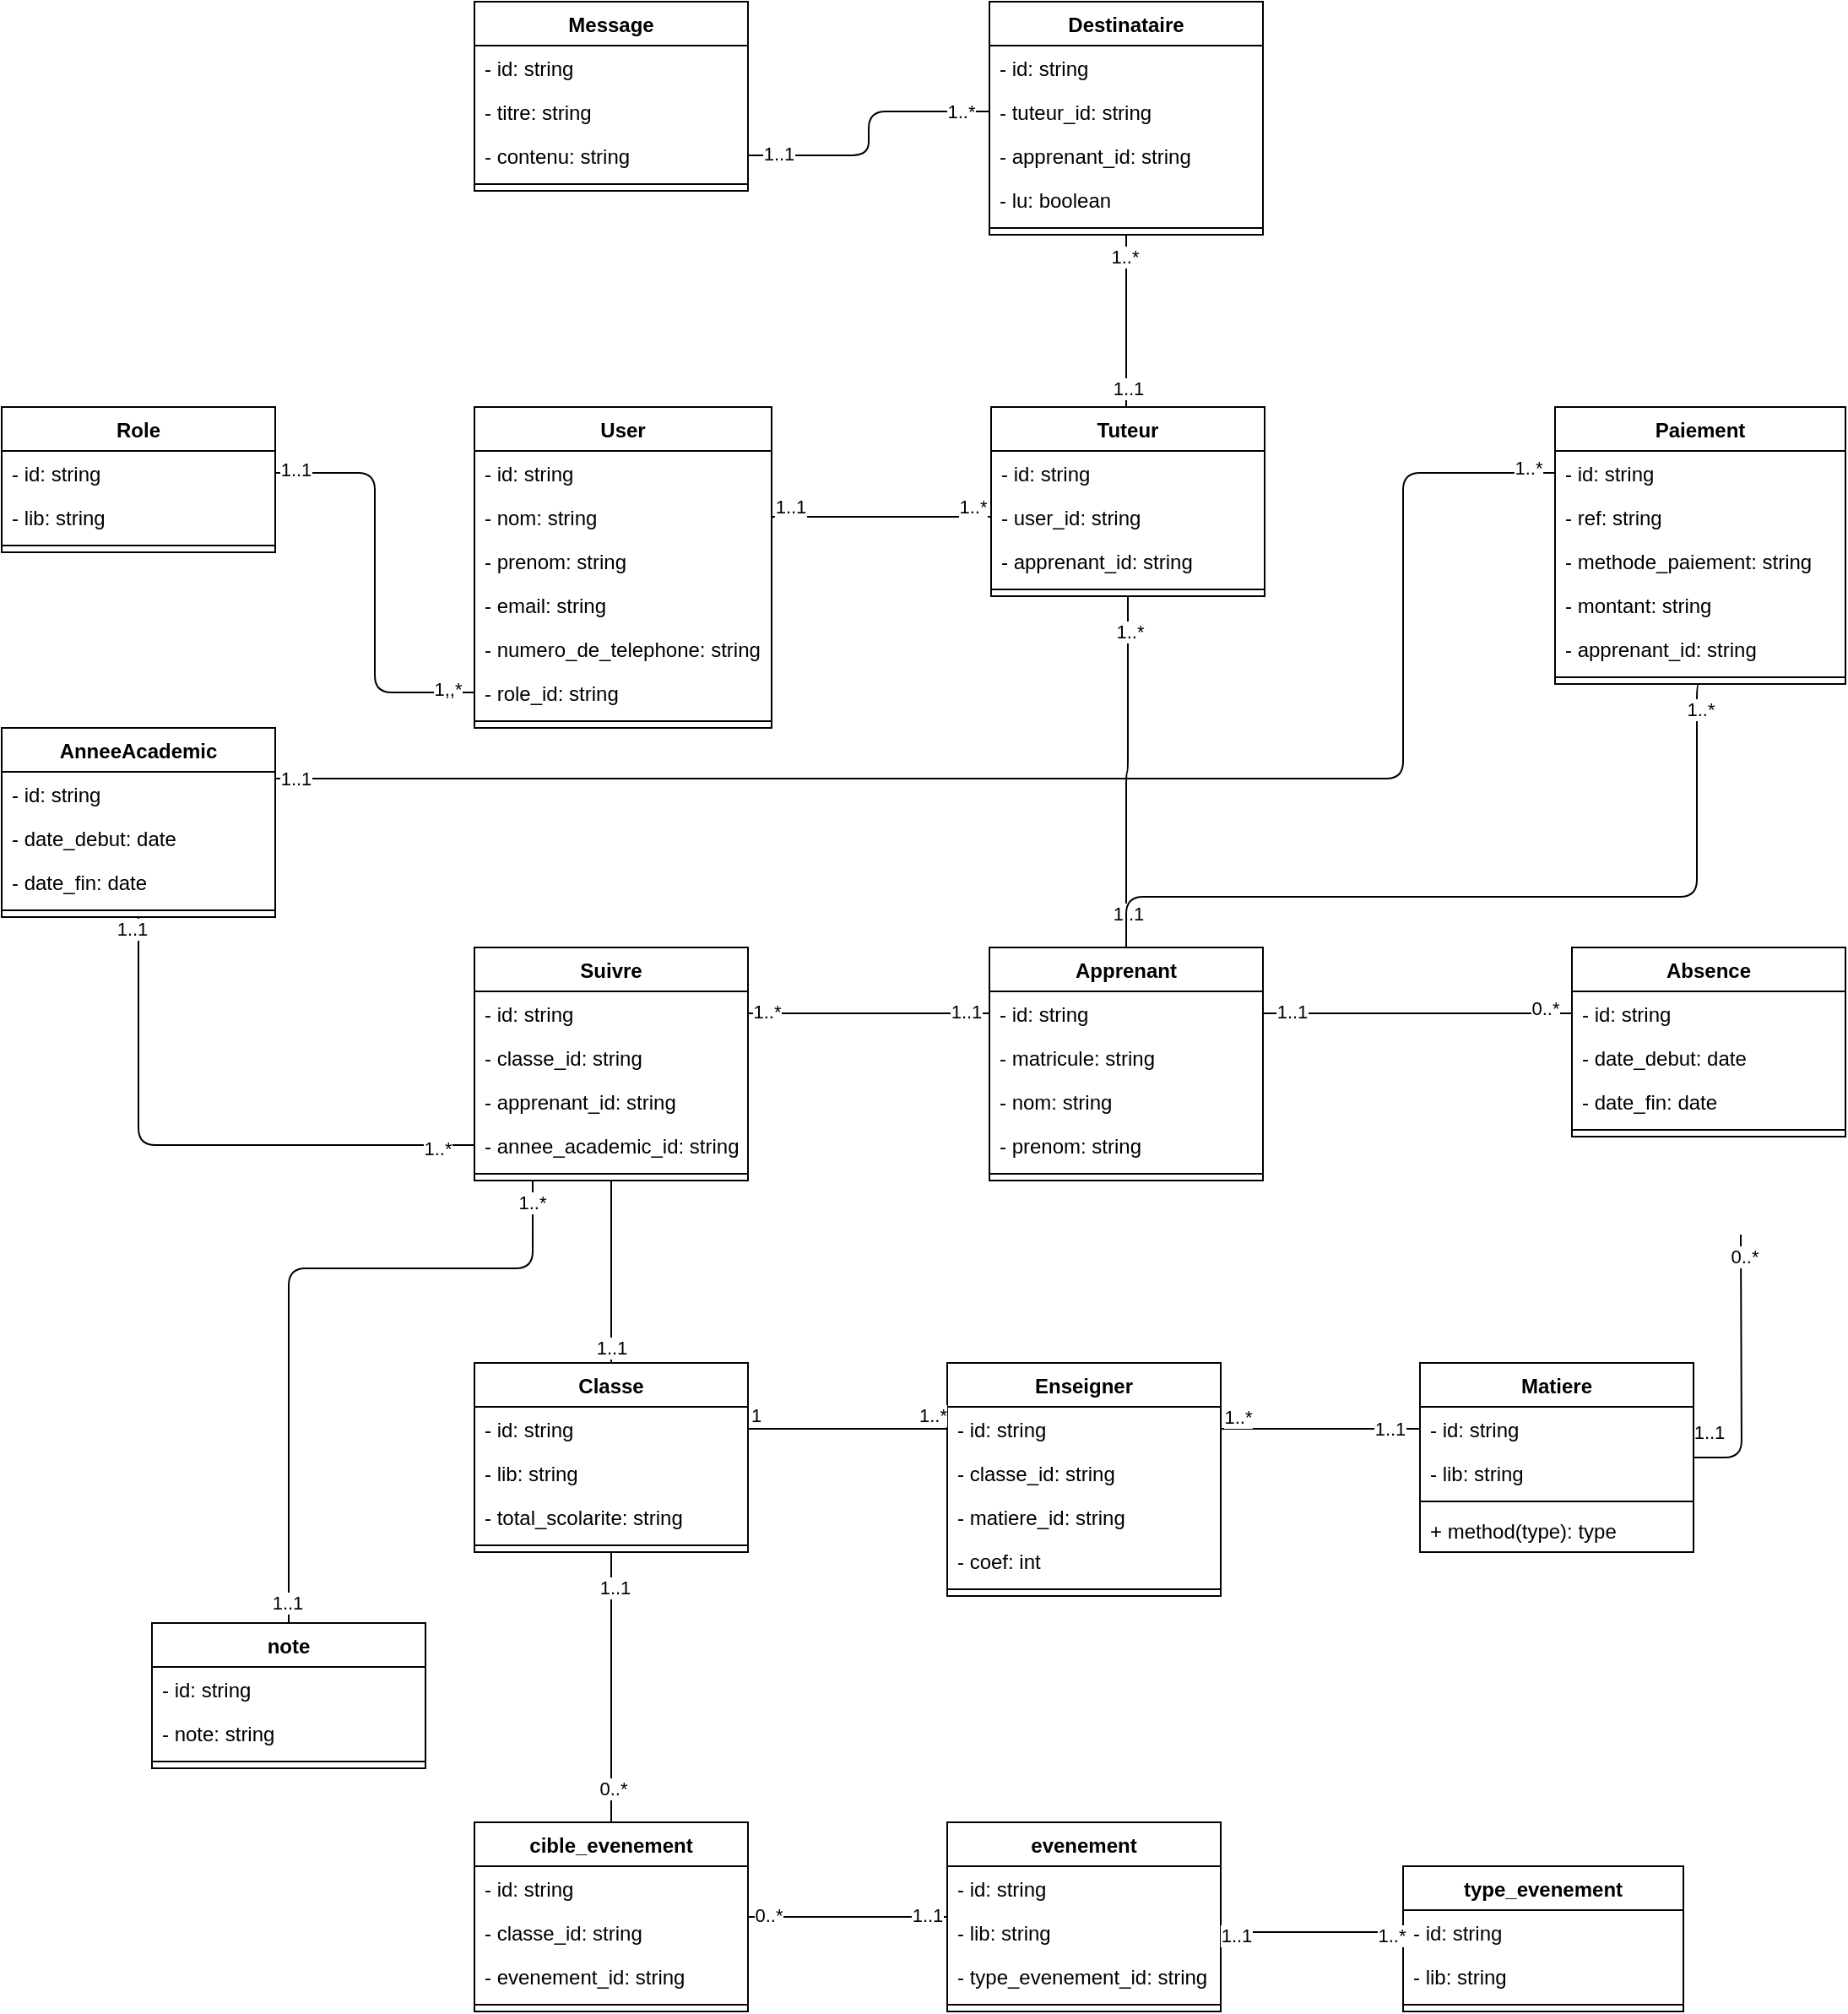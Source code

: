 <mxfile>
    <diagram id="tn3GHaTcJg56_rerdNPX" name="UML ">
        <mxGraphModel dx="1648" dy="1702" grid="1" gridSize="10" guides="1" tooltips="1" connect="1" arrows="1" fold="1" page="1" pageScale="1" pageWidth="850" pageHeight="1100" math="0" shadow="0">
            <root>
                <mxCell id="0"/>
                <mxCell id="1" parent="0"/>
                <mxCell id="82" value="" style="edgeStyle=orthogonalEdgeStyle;html=1;endArrow=none;endFill=0;entryX=0.5;entryY=0;entryDx=0;entryDy=0;" parent="1" source="39" target="43" edge="1">
                    <mxGeometry relative="1" as="geometry"/>
                </mxCell>
                <mxCell id="83" value="1..1" style="edgeLabel;html=1;align=center;verticalAlign=middle;resizable=0;points=[];" parent="82" vertex="1" connectable="0">
                    <mxGeometry x="0.831" relative="1" as="geometry">
                        <mxPoint as="offset"/>
                    </mxGeometry>
                </mxCell>
                <mxCell id="39" value="Suivre" style="swimlane;fontStyle=1;align=center;verticalAlign=top;childLayout=stackLayout;horizontal=1;startSize=26;horizontalStack=0;resizeParent=1;resizeParentMax=0;resizeLast=0;collapsible=1;marginBottom=0;" parent="1" vertex="1">
                    <mxGeometry x="-414" y="-420" width="162" height="138" as="geometry"/>
                </mxCell>
                <mxCell id="40" value="- id: string" style="text;strokeColor=none;fillColor=none;align=left;verticalAlign=top;spacingLeft=4;spacingRight=4;overflow=hidden;rotatable=0;points=[[0,0.5],[1,0.5]];portConstraint=eastwest;" parent="39" vertex="1">
                    <mxGeometry y="26" width="162" height="26" as="geometry"/>
                </mxCell>
                <mxCell id="96" value="- classe_id: string" style="text;strokeColor=none;fillColor=none;align=left;verticalAlign=top;spacingLeft=4;spacingRight=4;overflow=hidden;rotatable=0;points=[[0,0.5],[1,0.5]];portConstraint=eastwest;" parent="39" vertex="1">
                    <mxGeometry y="52" width="162" height="26" as="geometry"/>
                </mxCell>
                <mxCell id="97" value="- apprenant_id: string" style="text;strokeColor=none;fillColor=none;align=left;verticalAlign=top;spacingLeft=4;spacingRight=4;overflow=hidden;rotatable=0;points=[[0,0.5],[1,0.5]];portConstraint=eastwest;" parent="39" vertex="1">
                    <mxGeometry y="78" width="162" height="26" as="geometry"/>
                </mxCell>
                <mxCell id="91" value="- annee_academic_id: string" style="text;strokeColor=none;fillColor=none;align=left;verticalAlign=top;spacingLeft=4;spacingRight=4;overflow=hidden;rotatable=0;points=[[0,0.5],[1,0.5]];portConstraint=eastwest;" parent="39" vertex="1">
                    <mxGeometry y="104" width="162" height="26" as="geometry"/>
                </mxCell>
                <mxCell id="41" value="" style="line;strokeWidth=1;fillColor=none;align=left;verticalAlign=middle;spacingTop=-1;spacingLeft=3;spacingRight=3;rotatable=0;labelPosition=right;points=[];portConstraint=eastwest;" parent="39" vertex="1">
                    <mxGeometry y="130" width="162" height="8" as="geometry"/>
                </mxCell>
                <mxCell id="176" value="" style="edgeStyle=orthogonalEdgeStyle;html=1;endArrow=none;endFill=0;" parent="1" source="43" target="172" edge="1">
                    <mxGeometry relative="1" as="geometry"/>
                </mxCell>
                <mxCell id="191" value="1..1" style="edgeLabel;html=1;align=center;verticalAlign=middle;resizable=0;points=[];" parent="176" vertex="1" connectable="0">
                    <mxGeometry x="-0.742" y="2" relative="1" as="geometry">
                        <mxPoint as="offset"/>
                    </mxGeometry>
                </mxCell>
                <mxCell id="192" value="0..*" style="edgeLabel;html=1;align=center;verticalAlign=middle;resizable=0;points=[];" parent="176" vertex="1" connectable="0">
                    <mxGeometry x="0.742" y="1" relative="1" as="geometry">
                        <mxPoint as="offset"/>
                    </mxGeometry>
                </mxCell>
                <mxCell id="43" value="Classe" style="swimlane;fontStyle=1;align=center;verticalAlign=top;childLayout=stackLayout;horizontal=1;startSize=26;horizontalStack=0;resizeParent=1;resizeParentMax=0;resizeLast=0;collapsible=1;marginBottom=0;" parent="1" vertex="1">
                    <mxGeometry x="-414" y="-174" width="162" height="112" as="geometry"/>
                </mxCell>
                <mxCell id="44" value="- id: string" style="text;strokeColor=none;fillColor=none;align=left;verticalAlign=top;spacingLeft=4;spacingRight=4;overflow=hidden;rotatable=0;points=[[0,0.5],[1,0.5]];portConstraint=eastwest;" parent="43" vertex="1">
                    <mxGeometry y="26" width="162" height="26" as="geometry"/>
                </mxCell>
                <mxCell id="tAuu7OVrkAULxf5DLWnb-226" value="- lib: string" style="text;strokeColor=none;fillColor=none;align=left;verticalAlign=top;spacingLeft=4;spacingRight=4;overflow=hidden;rotatable=0;points=[[0,0.5],[1,0.5]];portConstraint=eastwest;" parent="43" vertex="1">
                    <mxGeometry y="52" width="162" height="26" as="geometry"/>
                </mxCell>
                <mxCell id="208" value="- total_scolarite: string" style="text;strokeColor=none;fillColor=none;align=left;verticalAlign=top;spacingLeft=4;spacingRight=4;overflow=hidden;rotatable=0;points=[[0,0.5],[1,0.5]];portConstraint=eastwest;" parent="43" vertex="1">
                    <mxGeometry y="78" width="162" height="26" as="geometry"/>
                </mxCell>
                <mxCell id="45" value="" style="line;strokeWidth=1;fillColor=none;align=left;verticalAlign=middle;spacingTop=-1;spacingLeft=3;spacingRight=3;rotatable=0;labelPosition=right;points=[];portConstraint=eastwest;" parent="43" vertex="1">
                    <mxGeometry y="104" width="162" height="8" as="geometry"/>
                </mxCell>
                <mxCell id="111" style="edgeStyle=orthogonalEdgeStyle;html=1;endArrow=none;endFill=0;" parent="1" source="47" edge="1">
                    <mxGeometry relative="1" as="geometry">
                        <mxPoint x="336" y="-250" as="targetPoint"/>
                    </mxGeometry>
                </mxCell>
                <mxCell id="112" value="0..*" style="edgeLabel;html=1;align=center;verticalAlign=middle;resizable=0;points=[];" parent="111" vertex="1" connectable="0">
                    <mxGeometry x="0.836" y="-2" relative="1" as="geometry">
                        <mxPoint as="offset"/>
                    </mxGeometry>
                </mxCell>
                <mxCell id="113" value="1..1" style="edgeLabel;html=1;align=center;verticalAlign=middle;resizable=0;points=[];" parent="111" vertex="1" connectable="0">
                    <mxGeometry x="-0.444" y="1" relative="1" as="geometry">
                        <mxPoint x="-19" y="1" as="offset"/>
                    </mxGeometry>
                </mxCell>
                <mxCell id="47" value="Matiere" style="swimlane;fontStyle=1;align=center;verticalAlign=top;childLayout=stackLayout;horizontal=1;startSize=26;horizontalStack=0;resizeParent=1;resizeParentMax=0;resizeLast=0;collapsible=1;marginBottom=0;" parent="1" vertex="1">
                    <mxGeometry x="146" y="-174" width="162" height="112" as="geometry"/>
                </mxCell>
                <mxCell id="48" value="- id: string" style="text;strokeColor=none;fillColor=none;align=left;verticalAlign=top;spacingLeft=4;spacingRight=4;overflow=hidden;rotatable=0;points=[[0,0.5],[1,0.5]];portConstraint=eastwest;" parent="47" vertex="1">
                    <mxGeometry y="26" width="162" height="26" as="geometry"/>
                </mxCell>
                <mxCell id="95" value="- lib: string" style="text;strokeColor=none;fillColor=none;align=left;verticalAlign=top;spacingLeft=4;spacingRight=4;overflow=hidden;rotatable=0;points=[[0,0.5],[1,0.5]];portConstraint=eastwest;" parent="47" vertex="1">
                    <mxGeometry y="52" width="162" height="26" as="geometry"/>
                </mxCell>
                <mxCell id="49" value="" style="line;strokeWidth=1;fillColor=none;align=left;verticalAlign=middle;spacingTop=-1;spacingLeft=3;spacingRight=3;rotatable=0;labelPosition=right;points=[];portConstraint=eastwest;" parent="47" vertex="1">
                    <mxGeometry y="78" width="162" height="8" as="geometry"/>
                </mxCell>
                <mxCell id="50" value="+ method(type): type" style="text;strokeColor=none;fillColor=none;align=left;verticalAlign=top;spacingLeft=4;spacingRight=4;overflow=hidden;rotatable=0;points=[[0,0.5],[1,0.5]];portConstraint=eastwest;" parent="47" vertex="1">
                    <mxGeometry y="86" width="162" height="26" as="geometry"/>
                </mxCell>
                <mxCell id="51" value="Enseigner" style="swimlane;fontStyle=1;align=center;verticalAlign=top;childLayout=stackLayout;horizontal=1;startSize=26;horizontalStack=0;resizeParent=1;resizeParentMax=0;resizeLast=0;collapsible=1;marginBottom=0;" parent="1" vertex="1">
                    <mxGeometry x="-134" y="-174" width="162" height="138" as="geometry"/>
                </mxCell>
                <mxCell id="52" value="- id: string" style="text;strokeColor=none;fillColor=none;align=left;verticalAlign=top;spacingLeft=4;spacingRight=4;overflow=hidden;rotatable=0;points=[[0,0.5],[1,0.5]];portConstraint=eastwest;" parent="51" vertex="1">
                    <mxGeometry y="26" width="162" height="26" as="geometry"/>
                </mxCell>
                <mxCell id="93" value="- classe_id: string" style="text;strokeColor=none;fillColor=none;align=left;verticalAlign=top;spacingLeft=4;spacingRight=4;overflow=hidden;rotatable=0;points=[[0,0.5],[1,0.5]];portConstraint=eastwest;" parent="51" vertex="1">
                    <mxGeometry y="52" width="162" height="26" as="geometry"/>
                </mxCell>
                <mxCell id="94" value="- matiere_id: string" style="text;strokeColor=none;fillColor=none;align=left;verticalAlign=top;spacingLeft=4;spacingRight=4;overflow=hidden;rotatable=0;points=[[0,0.5],[1,0.5]];portConstraint=eastwest;" parent="51" vertex="1">
                    <mxGeometry y="78" width="162" height="26" as="geometry"/>
                </mxCell>
                <mxCell id="81" value="- coef: int" style="text;strokeColor=none;fillColor=none;align=left;verticalAlign=top;spacingLeft=4;spacingRight=4;overflow=hidden;rotatable=0;points=[[0,0.5],[1,0.5]];portConstraint=eastwest;" parent="51" vertex="1">
                    <mxGeometry y="104" width="162" height="26" as="geometry"/>
                </mxCell>
                <mxCell id="53" value="" style="line;strokeWidth=1;fillColor=none;align=left;verticalAlign=middle;spacingTop=-1;spacingLeft=3;spacingRight=3;rotatable=0;labelPosition=right;points=[];portConstraint=eastwest;" parent="51" vertex="1">
                    <mxGeometry y="130" width="162" height="8" as="geometry"/>
                </mxCell>
                <mxCell id="64" value="" style="endArrow=none;html=1;edgeStyle=orthogonalEdgeStyle;exitX=1;exitY=0.5;exitDx=0;exitDy=0;entryX=0;entryY=0.5;entryDx=0;entryDy=0;" parent="1" source="44" target="52" edge="1">
                    <mxGeometry relative="1" as="geometry">
                        <mxPoint x="-254" y="-150" as="sourcePoint"/>
                        <mxPoint x="-94" y="-150" as="targetPoint"/>
                    </mxGeometry>
                </mxCell>
                <mxCell id="65" value="1" style="edgeLabel;resizable=0;html=1;align=left;verticalAlign=bottom;" parent="64" connectable="0" vertex="1">
                    <mxGeometry x="-1" relative="1" as="geometry"/>
                </mxCell>
                <mxCell id="66" value="1..*" style="edgeLabel;resizable=0;html=1;align=right;verticalAlign=bottom;rotation=0;" parent="64" connectable="0" vertex="1">
                    <mxGeometry x="1" relative="1" as="geometry"/>
                </mxCell>
                <mxCell id="71" style="edgeStyle=orthogonalEdgeStyle;html=1;endArrow=none;endFill=0;arcSize=20;" parent="1" source="52" target="48" edge="1">
                    <mxGeometry relative="1" as="geometry"/>
                </mxCell>
                <mxCell id="78" value="1..1" style="edgeLabel;html=1;align=center;verticalAlign=middle;resizable=0;points=[];" parent="71" vertex="1" connectable="0">
                    <mxGeometry x="0.697" relative="1" as="geometry">
                        <mxPoint as="offset"/>
                    </mxGeometry>
                </mxCell>
                <mxCell id="79" value="1..*" style="edgeLabel;html=1;align=center;verticalAlign=middle;resizable=0;points=[];" parent="71" vertex="1" connectable="0">
                    <mxGeometry x="-0.786" y="-3" relative="1" as="geometry">
                        <mxPoint x="-3" y="-10" as="offset"/>
                    </mxGeometry>
                </mxCell>
                <mxCell id="107" value="" style="edgeStyle=orthogonalEdgeStyle;html=1;endArrow=none;endFill=0;exitX=1;exitY=0.5;exitDx=0;exitDy=0;entryX=0;entryY=0.5;entryDx=0;entryDy=0;" parent="1" source="85" target="102" edge="1">
                    <mxGeometry relative="1" as="geometry"/>
                </mxCell>
                <mxCell id="109" value="1..1" style="edgeLabel;html=1;align=center;verticalAlign=middle;resizable=0;points=[];" parent="107" vertex="1" connectable="0">
                    <mxGeometry x="-0.818" y="1" relative="1" as="geometry">
                        <mxPoint as="offset"/>
                    </mxGeometry>
                </mxCell>
                <mxCell id="110" value="0..*" style="edgeLabel;html=1;align=center;verticalAlign=middle;resizable=0;points=[];" parent="107" vertex="1" connectable="0">
                    <mxGeometry x="0.825" y="3" relative="1" as="geometry">
                        <mxPoint as="offset"/>
                    </mxGeometry>
                </mxCell>
                <mxCell id="146" style="edgeStyle=orthogonalEdgeStyle;html=1;entryX=0.5;entryY=1;entryDx=0;entryDy=0;endArrow=none;endFill=0;" parent="1" source="84" target="120" edge="1">
                    <mxGeometry relative="1" as="geometry">
                        <mxPoint x="-28.134" y="-601.324" as="targetPoint"/>
                    </mxGeometry>
                </mxCell>
                <mxCell id="149" value="1..*" style="edgeLabel;html=1;align=center;verticalAlign=middle;resizable=0;points=[];" parent="146" vertex="1" connectable="0">
                    <mxGeometry x="0.8" y="-1" relative="1" as="geometry">
                        <mxPoint as="offset"/>
                    </mxGeometry>
                </mxCell>
                <mxCell id="151" value="1..1" style="edgeLabel;html=1;align=center;verticalAlign=middle;resizable=0;points=[];" parent="146" vertex="1" connectable="0">
                    <mxGeometry x="-0.805" y="-1" relative="1" as="geometry">
                        <mxPoint as="offset"/>
                    </mxGeometry>
                </mxCell>
                <mxCell id="203" style="edgeStyle=orthogonalEdgeStyle;html=1;endArrow=none;endFill=0;entryX=0.5;entryY=1;entryDx=0;entryDy=0;" parent="1" source="84" target="197" edge="1">
                    <mxGeometry relative="1" as="geometry">
                        <mxPoint x="294" y="-570" as="targetPoint"/>
                        <Array as="points">
                            <mxPoint x="-28" y="-450"/>
                            <mxPoint x="310" y="-450"/>
                            <mxPoint x="310" y="-576"/>
                        </Array>
                    </mxGeometry>
                </mxCell>
                <mxCell id="206" value="1..*" style="edgeLabel;html=1;align=center;verticalAlign=middle;resizable=0;points=[];" parent="203" vertex="1" connectable="0">
                    <mxGeometry x="0.931" y="-2" relative="1" as="geometry">
                        <mxPoint as="offset"/>
                    </mxGeometry>
                </mxCell>
                <mxCell id="84" value="Apprenant" style="swimlane;fontStyle=1;align=center;verticalAlign=top;childLayout=stackLayout;horizontal=1;startSize=26;horizontalStack=0;resizeParent=1;resizeParentMax=0;resizeLast=0;collapsible=1;marginBottom=0;" parent="1" vertex="1">
                    <mxGeometry x="-109" y="-420" width="162" height="138" as="geometry"/>
                </mxCell>
                <mxCell id="85" value="- id: string" style="text;strokeColor=none;fillColor=none;align=left;verticalAlign=top;spacingLeft=4;spacingRight=4;overflow=hidden;rotatable=0;points=[[0,0.5],[1,0.5]];portConstraint=eastwest;" parent="84" vertex="1">
                    <mxGeometry y="26" width="162" height="26" as="geometry"/>
                </mxCell>
                <mxCell id="tAuu7OVrkAULxf5DLWnb-229" value="- matricule: string" style="text;strokeColor=none;fillColor=none;align=left;verticalAlign=top;spacingLeft=4;spacingRight=4;overflow=hidden;rotatable=0;points=[[0,0.5],[1,0.5]];portConstraint=eastwest;" parent="84" vertex="1">
                    <mxGeometry y="52" width="162" height="26" as="geometry"/>
                </mxCell>
                <mxCell id="98" value="- nom: string" style="text;strokeColor=none;fillColor=none;align=left;verticalAlign=top;spacingLeft=4;spacingRight=4;overflow=hidden;rotatable=0;points=[[0,0.5],[1,0.5]];portConstraint=eastwest;" parent="84" vertex="1">
                    <mxGeometry y="78" width="162" height="26" as="geometry"/>
                </mxCell>
                <mxCell id="99" value="- prenom: string" style="text;strokeColor=none;fillColor=none;align=left;verticalAlign=top;spacingLeft=4;spacingRight=4;overflow=hidden;rotatable=0;points=[[0,0.5],[1,0.5]];portConstraint=eastwest;" parent="84" vertex="1">
                    <mxGeometry y="104" width="162" height="26" as="geometry"/>
                </mxCell>
                <mxCell id="86" value="" style="line;strokeWidth=1;fillColor=none;align=left;verticalAlign=middle;spacingTop=-1;spacingLeft=3;spacingRight=3;rotatable=0;labelPosition=right;points=[];portConstraint=eastwest;" parent="84" vertex="1">
                    <mxGeometry y="130" width="162" height="8" as="geometry"/>
                </mxCell>
                <mxCell id="88" style="edgeStyle=orthogonalEdgeStyle;html=1;exitX=1;exitY=0.5;exitDx=0;exitDy=0;entryX=0;entryY=0.5;entryDx=0;entryDy=0;endArrow=none;endFill=0;" parent="1" source="40" target="85" edge="1">
                    <mxGeometry relative="1" as="geometry"/>
                </mxCell>
                <mxCell id="89" value="1..*" style="edgeLabel;html=1;align=center;verticalAlign=middle;resizable=0;points=[];" parent="88" vertex="1" connectable="0">
                    <mxGeometry x="-0.853" y="-2" relative="1" as="geometry">
                        <mxPoint y="-3" as="offset"/>
                    </mxGeometry>
                </mxCell>
                <mxCell id="90" value="1..1" style="edgeLabel;html=1;align=center;verticalAlign=middle;resizable=0;points=[];" parent="88" vertex="1" connectable="0">
                    <mxGeometry x="0.802" y="1" relative="1" as="geometry">
                        <mxPoint as="offset"/>
                    </mxGeometry>
                </mxCell>
                <mxCell id="101" value="Absence" style="swimlane;fontStyle=1;align=center;verticalAlign=top;childLayout=stackLayout;horizontal=1;startSize=26;horizontalStack=0;resizeParent=1;resizeParentMax=0;resizeLast=0;collapsible=1;marginBottom=0;" parent="1" vertex="1">
                    <mxGeometry x="236" y="-420" width="162" height="112" as="geometry"/>
                </mxCell>
                <mxCell id="102" value="- id: string" style="text;strokeColor=none;fillColor=none;align=left;verticalAlign=top;spacingLeft=4;spacingRight=4;overflow=hidden;rotatable=0;points=[[0,0.5],[1,0.5]];portConstraint=eastwest;" parent="101" vertex="1">
                    <mxGeometry y="26" width="162" height="26" as="geometry"/>
                </mxCell>
                <mxCell id="103" value="- date_debut: date" style="text;strokeColor=none;fillColor=none;align=left;verticalAlign=top;spacingLeft=4;spacingRight=4;overflow=hidden;rotatable=0;points=[[0,0.5],[1,0.5]];portConstraint=eastwest;" parent="101" vertex="1">
                    <mxGeometry y="52" width="162" height="26" as="geometry"/>
                </mxCell>
                <mxCell id="108" value="- date_fin: date" style="text;strokeColor=none;fillColor=none;align=left;verticalAlign=top;spacingLeft=4;spacingRight=4;overflow=hidden;rotatable=0;points=[[0,0.5],[1,0.5]];portConstraint=eastwest;" parent="101" vertex="1">
                    <mxGeometry y="78" width="162" height="26" as="geometry"/>
                </mxCell>
                <mxCell id="105" value="" style="line;strokeWidth=1;fillColor=none;align=left;verticalAlign=middle;spacingTop=-1;spacingLeft=3;spacingRight=3;rotatable=0;labelPosition=right;points=[];portConstraint=eastwest;" parent="101" vertex="1">
                    <mxGeometry y="104" width="162" height="8" as="geometry"/>
                </mxCell>
                <mxCell id="114" value="User" style="swimlane;fontStyle=1;align=center;verticalAlign=top;childLayout=stackLayout;horizontal=1;startSize=26;horizontalStack=0;resizeParent=1;resizeParentMax=0;resizeLast=0;collapsible=1;marginBottom=0;" parent="1" vertex="1">
                    <mxGeometry x="-414" y="-740" width="176" height="190" as="geometry"/>
                </mxCell>
                <mxCell id="116" value="- id: string" style="text;strokeColor=none;fillColor=none;align=left;verticalAlign=top;spacingLeft=4;spacingRight=4;overflow=hidden;rotatable=0;points=[[0,0.5],[1,0.5]];portConstraint=eastwest;" parent="114" vertex="1">
                    <mxGeometry y="26" width="176" height="26" as="geometry"/>
                </mxCell>
                <mxCell id="115" value="- nom: string" style="text;strokeColor=none;fillColor=none;align=left;verticalAlign=top;spacingLeft=4;spacingRight=4;overflow=hidden;rotatable=0;points=[[0,0.5],[1,0.5]];portConstraint=eastwest;" parent="114" vertex="1">
                    <mxGeometry y="52" width="176" height="26" as="geometry"/>
                </mxCell>
                <mxCell id="117" value="- prenom: string" style="text;strokeColor=none;fillColor=none;align=left;verticalAlign=top;spacingLeft=4;spacingRight=4;overflow=hidden;rotatable=0;points=[[0,0.5],[1,0.5]];portConstraint=eastwest;" parent="114" vertex="1">
                    <mxGeometry y="78" width="176" height="26" as="geometry"/>
                </mxCell>
                <mxCell id="126" value="- email: string" style="text;strokeColor=none;fillColor=none;align=left;verticalAlign=top;spacingLeft=4;spacingRight=4;overflow=hidden;rotatable=0;points=[[0,0.5],[1,0.5]];portConstraint=eastwest;" parent="114" vertex="1">
                    <mxGeometry y="104" width="176" height="26" as="geometry"/>
                </mxCell>
                <mxCell id="127" value="- numero_de_telephone: string" style="text;strokeColor=none;fillColor=none;align=left;verticalAlign=top;spacingLeft=4;spacingRight=4;overflow=hidden;rotatable=0;points=[[0,0.5],[1,0.5]];portConstraint=eastwest;" parent="114" vertex="1">
                    <mxGeometry y="130" width="176" height="26" as="geometry"/>
                </mxCell>
                <mxCell id="128" value="- role_id: string" style="text;strokeColor=none;fillColor=none;align=left;verticalAlign=top;spacingLeft=4;spacingRight=4;overflow=hidden;rotatable=0;points=[[0,0.5],[1,0.5]];portConstraint=eastwest;" parent="114" vertex="1">
                    <mxGeometry y="156" width="176" height="26" as="geometry"/>
                </mxCell>
                <mxCell id="118" value="" style="line;strokeWidth=1;fillColor=none;align=left;verticalAlign=middle;spacingTop=-1;spacingLeft=3;spacingRight=3;rotatable=0;labelPosition=right;points=[];portConstraint=eastwest;" parent="114" vertex="1">
                    <mxGeometry y="182" width="176" height="8" as="geometry"/>
                </mxCell>
                <mxCell id="120" value="Tuteur" style="swimlane;fontStyle=1;align=center;verticalAlign=top;childLayout=stackLayout;horizontal=1;startSize=26;horizontalStack=0;resizeParent=1;resizeParentMax=0;resizeLast=0;collapsible=1;marginBottom=0;" parent="1" vertex="1">
                    <mxGeometry x="-108" y="-740" width="162" height="112" as="geometry"/>
                </mxCell>
                <mxCell id="121" value="- id: string" style="text;strokeColor=none;fillColor=none;align=left;verticalAlign=top;spacingLeft=4;spacingRight=4;overflow=hidden;rotatable=0;points=[[0,0.5],[1,0.5]];portConstraint=eastwest;" parent="120" vertex="1">
                    <mxGeometry y="26" width="162" height="26" as="geometry"/>
                </mxCell>
                <mxCell id="122" value="- user_id: string" style="text;strokeColor=none;fillColor=none;align=left;verticalAlign=top;spacingLeft=4;spacingRight=4;overflow=hidden;rotatable=0;points=[[0,0.5],[1,0.5]];portConstraint=eastwest;" parent="120" vertex="1">
                    <mxGeometry y="52" width="162" height="26" as="geometry"/>
                </mxCell>
                <mxCell id="123" value="- apprenant_id: string" style="text;strokeColor=none;fillColor=none;align=left;verticalAlign=top;spacingLeft=4;spacingRight=4;overflow=hidden;rotatable=0;points=[[0,0.5],[1,0.5]];portConstraint=eastwest;" parent="120" vertex="1">
                    <mxGeometry y="78" width="162" height="26" as="geometry"/>
                </mxCell>
                <mxCell id="124" value="" style="line;strokeWidth=1;fillColor=none;align=left;verticalAlign=middle;spacingTop=-1;spacingLeft=3;spacingRight=3;rotatable=0;labelPosition=right;points=[];portConstraint=eastwest;" parent="120" vertex="1">
                    <mxGeometry y="104" width="162" height="8" as="geometry"/>
                </mxCell>
                <mxCell id="129" value="Role" style="swimlane;fontStyle=1;align=center;verticalAlign=top;childLayout=stackLayout;horizontal=1;startSize=26;horizontalStack=0;resizeParent=1;resizeParentMax=0;resizeLast=0;collapsible=1;marginBottom=0;" parent="1" vertex="1">
                    <mxGeometry x="-694" y="-740" width="162" height="86" as="geometry"/>
                </mxCell>
                <mxCell id="130" value="- id: string" style="text;strokeColor=none;fillColor=none;align=left;verticalAlign=top;spacingLeft=4;spacingRight=4;overflow=hidden;rotatable=0;points=[[0,0.5],[1,0.5]];portConstraint=eastwest;" parent="129" vertex="1">
                    <mxGeometry y="26" width="162" height="26" as="geometry"/>
                </mxCell>
                <mxCell id="131" value="- lib: string" style="text;strokeColor=none;fillColor=none;align=left;verticalAlign=top;spacingLeft=4;spacingRight=4;overflow=hidden;rotatable=0;points=[[0,0.5],[1,0.5]];portConstraint=eastwest;" parent="129" vertex="1">
                    <mxGeometry y="52" width="162" height="26" as="geometry"/>
                </mxCell>
                <mxCell id="136" value="" style="line;strokeWidth=1;fillColor=none;align=left;verticalAlign=middle;spacingTop=-1;spacingLeft=3;spacingRight=3;rotatable=0;labelPosition=right;points=[];portConstraint=eastwest;" parent="129" vertex="1">
                    <mxGeometry y="78" width="162" height="8" as="geometry"/>
                </mxCell>
                <mxCell id="138" style="edgeStyle=orthogonalEdgeStyle;html=1;endArrow=none;endFill=0;" parent="1" source="128" target="130" edge="1">
                    <mxGeometry relative="1" as="geometry"/>
                </mxCell>
                <mxCell id="139" value="1,,*" style="edgeLabel;html=1;align=center;verticalAlign=middle;resizable=0;points=[];" parent="138" vertex="1" connectable="0">
                    <mxGeometry x="-0.87" y="-2" relative="1" as="geometry">
                        <mxPoint as="offset"/>
                    </mxGeometry>
                </mxCell>
                <mxCell id="145" value="1..1" style="edgeLabel;html=1;align=center;verticalAlign=middle;resizable=0;points=[];" parent="138" vertex="1" connectable="0">
                    <mxGeometry x="0.905" y="-2" relative="1" as="geometry">
                        <mxPoint as="offset"/>
                    </mxGeometry>
                </mxCell>
                <mxCell id="147" style="edgeStyle=orthogonalEdgeStyle;html=1;entryX=1;entryY=0.5;entryDx=0;entryDy=0;endArrow=none;endFill=0;" parent="1" source="122" target="115" edge="1">
                    <mxGeometry relative="1" as="geometry"/>
                </mxCell>
                <mxCell id="148" value="1..*" style="edgeLabel;html=1;align=center;verticalAlign=middle;resizable=0;points=[];" parent="147" vertex="1" connectable="0">
                    <mxGeometry x="-0.753" y="1" relative="1" as="geometry">
                        <mxPoint x="5" y="-7" as="offset"/>
                    </mxGeometry>
                </mxCell>
                <mxCell id="150" value="1..1" style="edgeLabel;html=1;align=center;verticalAlign=middle;resizable=0;points=[];" parent="147" vertex="1" connectable="0">
                    <mxGeometry x="0.808" y="3" relative="1" as="geometry">
                        <mxPoint x="-2" y="-9" as="offset"/>
                    </mxGeometry>
                </mxCell>
                <mxCell id="160" style="edgeStyle=orthogonalEdgeStyle;html=1;entryX=0;entryY=0.5;entryDx=0;entryDy=0;endArrow=none;endFill=0;" parent="1" source="152" target="91" edge="1">
                    <mxGeometry relative="1" as="geometry"/>
                </mxCell>
                <mxCell id="161" value="1..*" style="edgeLabel;html=1;align=center;verticalAlign=middle;resizable=0;points=[];" parent="160" vertex="1" connectable="0">
                    <mxGeometry x="0.869" y="-2" relative="1" as="geometry">
                        <mxPoint as="offset"/>
                    </mxGeometry>
                </mxCell>
                <mxCell id="162" value="1..1" style="edgeLabel;html=1;align=center;verticalAlign=middle;resizable=0;points=[];" parent="160" vertex="1" connectable="0">
                    <mxGeometry x="-0.891" y="-4" relative="1" as="geometry">
                        <mxPoint y="-11" as="offset"/>
                    </mxGeometry>
                </mxCell>
                <mxCell id="204" style="edgeStyle=orthogonalEdgeStyle;html=1;entryX=0;entryY=0.5;entryDx=0;entryDy=0;endArrow=none;endFill=0;" parent="1" source="152" target="198" edge="1">
                    <mxGeometry relative="1" as="geometry">
                        <Array as="points">
                            <mxPoint x="-613" y="-520"/>
                            <mxPoint x="136" y="-520"/>
                            <mxPoint x="136" y="-701"/>
                        </Array>
                    </mxGeometry>
                </mxCell>
                <mxCell id="205" value="1..1" style="edgeLabel;html=1;align=center;verticalAlign=middle;resizable=0;points=[];" parent="204" vertex="1" connectable="0">
                    <mxGeometry x="-0.976" relative="1" as="geometry">
                        <mxPoint as="offset"/>
                    </mxGeometry>
                </mxCell>
                <mxCell id="207" value="1..*" style="edgeLabel;html=1;align=center;verticalAlign=middle;resizable=0;points=[];" parent="204" vertex="1" connectable="0">
                    <mxGeometry x="0.966" y="3" relative="1" as="geometry">
                        <mxPoint as="offset"/>
                    </mxGeometry>
                </mxCell>
                <mxCell id="152" value="AnneeAcademic" style="swimlane;fontStyle=1;align=center;verticalAlign=top;childLayout=stackLayout;horizontal=1;startSize=26;horizontalStack=0;resizeParent=1;resizeParentMax=0;resizeLast=0;collapsible=1;marginBottom=0;" parent="1" vertex="1">
                    <mxGeometry x="-694" y="-550" width="162" height="112" as="geometry"/>
                </mxCell>
                <mxCell id="153" value="- id: string" style="text;strokeColor=none;fillColor=none;align=left;verticalAlign=top;spacingLeft=4;spacingRight=4;overflow=hidden;rotatable=0;points=[[0,0.5],[1,0.5]];portConstraint=eastwest;" parent="152" vertex="1">
                    <mxGeometry y="26" width="162" height="26" as="geometry"/>
                </mxCell>
                <mxCell id="156" value="- date_debut: date" style="text;strokeColor=none;fillColor=none;align=left;verticalAlign=top;spacingLeft=4;spacingRight=4;overflow=hidden;rotatable=0;points=[[0,0.5],[1,0.5]];portConstraint=eastwest;" parent="152" vertex="1">
                    <mxGeometry y="52" width="162" height="26" as="geometry"/>
                </mxCell>
                <mxCell id="157" value="- date_fin: date" style="text;strokeColor=none;fillColor=none;align=left;verticalAlign=top;spacingLeft=4;spacingRight=4;overflow=hidden;rotatable=0;points=[[0,0.5],[1,0.5]];portConstraint=eastwest;" parent="152" vertex="1">
                    <mxGeometry y="78" width="162" height="26" as="geometry"/>
                </mxCell>
                <mxCell id="158" value="" style="line;strokeWidth=1;fillColor=none;align=left;verticalAlign=middle;spacingTop=-1;spacingLeft=3;spacingRight=3;rotatable=0;labelPosition=right;points=[];portConstraint=eastwest;" parent="152" vertex="1">
                    <mxGeometry y="104" width="162" height="8" as="geometry"/>
                </mxCell>
                <mxCell id="168" style="edgeStyle=orthogonalEdgeStyle;html=1;entryX=0.213;entryY=0.98;entryDx=0;entryDy=0;endArrow=none;endFill=0;entryPerimeter=0;" parent="1" source="163" target="41" edge="1">
                    <mxGeometry relative="1" as="geometry">
                        <Array as="points">
                            <mxPoint x="-524" y="-230"/>
                            <mxPoint x="-379" y="-230"/>
                        </Array>
                    </mxGeometry>
                </mxCell>
                <mxCell id="170" value="1..*" style="edgeLabel;html=1;align=center;verticalAlign=middle;resizable=0;points=[];" parent="168" vertex="1" connectable="0">
                    <mxGeometry x="0.936" y="1" relative="1" as="geometry">
                        <mxPoint as="offset"/>
                    </mxGeometry>
                </mxCell>
                <mxCell id="171" value="1..1" style="edgeLabel;html=1;align=center;verticalAlign=middle;resizable=0;points=[];" parent="168" vertex="1" connectable="0">
                    <mxGeometry x="-0.94" y="1" relative="1" as="geometry">
                        <mxPoint as="offset"/>
                    </mxGeometry>
                </mxCell>
                <mxCell id="163" value="note" style="swimlane;fontStyle=1;align=center;verticalAlign=top;childLayout=stackLayout;horizontal=1;startSize=26;horizontalStack=0;resizeParent=1;resizeParentMax=0;resizeLast=0;collapsible=1;marginBottom=0;" parent="1" vertex="1">
                    <mxGeometry x="-605" y="-20" width="162" height="86" as="geometry"/>
                </mxCell>
                <mxCell id="164" value="- id: string" style="text;strokeColor=none;fillColor=none;align=left;verticalAlign=top;spacingLeft=4;spacingRight=4;overflow=hidden;rotatable=0;points=[[0,0.5],[1,0.5]];portConstraint=eastwest;" parent="163" vertex="1">
                    <mxGeometry y="26" width="162" height="26" as="geometry"/>
                </mxCell>
                <mxCell id="169" value="- note: string" style="text;strokeColor=none;fillColor=none;align=left;verticalAlign=top;spacingLeft=4;spacingRight=4;overflow=hidden;rotatable=0;points=[[0,0.5],[1,0.5]];portConstraint=eastwest;" parent="163" vertex="1">
                    <mxGeometry y="52" width="162" height="26" as="geometry"/>
                </mxCell>
                <mxCell id="165" value="" style="line;strokeWidth=1;fillColor=none;align=left;verticalAlign=middle;spacingTop=-1;spacingLeft=3;spacingRight=3;rotatable=0;labelPosition=right;points=[];portConstraint=eastwest;" parent="163" vertex="1">
                    <mxGeometry y="78" width="162" height="8" as="geometry"/>
                </mxCell>
                <mxCell id="181" value="" style="edgeStyle=orthogonalEdgeStyle;html=1;endArrow=none;endFill=0;" parent="1" source="172" target="177" edge="1">
                    <mxGeometry relative="1" as="geometry"/>
                </mxCell>
                <mxCell id="193" value="0..*" style="edgeLabel;html=1;align=center;verticalAlign=middle;resizable=0;points=[];" parent="181" vertex="1" connectable="0">
                    <mxGeometry x="-0.805" y="1" relative="1" as="geometry">
                        <mxPoint as="offset"/>
                    </mxGeometry>
                </mxCell>
                <mxCell id="194" value="1..1" style="edgeLabel;html=1;align=center;verticalAlign=middle;resizable=0;points=[];" parent="181" vertex="1" connectable="0">
                    <mxGeometry x="0.789" y="1" relative="1" as="geometry">
                        <mxPoint as="offset"/>
                    </mxGeometry>
                </mxCell>
                <mxCell id="172" value="cible_evenement" style="swimlane;fontStyle=1;align=center;verticalAlign=top;childLayout=stackLayout;horizontal=1;startSize=26;horizontalStack=0;resizeParent=1;resizeParentMax=0;resizeLast=0;collapsible=1;marginBottom=0;" parent="1" vertex="1">
                    <mxGeometry x="-414" y="98" width="162" height="112" as="geometry"/>
                </mxCell>
                <mxCell id="173" value="- id: string" style="text;strokeColor=none;fillColor=none;align=left;verticalAlign=top;spacingLeft=4;spacingRight=4;overflow=hidden;rotatable=0;points=[[0,0.5],[1,0.5]];portConstraint=eastwest;" parent="172" vertex="1">
                    <mxGeometry y="26" width="162" height="26" as="geometry"/>
                </mxCell>
                <mxCell id="tAuu7OVrkAULxf5DLWnb-227" value="- classe_id: string" style="text;strokeColor=none;fillColor=none;align=left;verticalAlign=top;spacingLeft=4;spacingRight=4;overflow=hidden;rotatable=0;points=[[0,0.5],[1,0.5]];portConstraint=eastwest;" parent="172" vertex="1">
                    <mxGeometry y="52" width="162" height="26" as="geometry"/>
                </mxCell>
                <mxCell id="tAuu7OVrkAULxf5DLWnb-228" value="- evenement_id: string" style="text;strokeColor=none;fillColor=none;align=left;verticalAlign=top;spacingLeft=4;spacingRight=4;overflow=hidden;rotatable=0;points=[[0,0.5],[1,0.5]];portConstraint=eastwest;" parent="172" vertex="1">
                    <mxGeometry y="78" width="162" height="26" as="geometry"/>
                </mxCell>
                <mxCell id="174" value="" style="line;strokeWidth=1;fillColor=none;align=left;verticalAlign=middle;spacingTop=-1;spacingLeft=3;spacingRight=3;rotatable=0;labelPosition=right;points=[];portConstraint=eastwest;" parent="172" vertex="1">
                    <mxGeometry y="104" width="162" height="8" as="geometry"/>
                </mxCell>
                <mxCell id="177" value="evenement" style="swimlane;fontStyle=1;align=center;verticalAlign=top;childLayout=stackLayout;horizontal=1;startSize=26;horizontalStack=0;resizeParent=1;resizeParentMax=0;resizeLast=0;collapsible=1;marginBottom=0;" parent="1" vertex="1">
                    <mxGeometry x="-134" y="98" width="162" height="112" as="geometry"/>
                </mxCell>
                <mxCell id="178" value="- id: string" style="text;strokeColor=none;fillColor=none;align=left;verticalAlign=top;spacingLeft=4;spacingRight=4;overflow=hidden;rotatable=0;points=[[0,0.5],[1,0.5]];portConstraint=eastwest;" parent="177" vertex="1">
                    <mxGeometry y="26" width="162" height="26" as="geometry"/>
                </mxCell>
                <mxCell id="182" value="- lib: string" style="text;strokeColor=none;fillColor=none;align=left;verticalAlign=top;spacingLeft=4;spacingRight=4;overflow=hidden;rotatable=0;points=[[0,0.5],[1,0.5]];portConstraint=eastwest;" parent="177" vertex="1">
                    <mxGeometry y="52" width="162" height="26" as="geometry"/>
                </mxCell>
                <mxCell id="183" value="- type_evenement_id: string" style="text;strokeColor=none;fillColor=none;align=left;verticalAlign=top;spacingLeft=4;spacingRight=4;overflow=hidden;rotatable=0;points=[[0,0.5],[1,0.5]];portConstraint=eastwest;" parent="177" vertex="1">
                    <mxGeometry y="78" width="162" height="26" as="geometry"/>
                </mxCell>
                <mxCell id="179" value="" style="line;strokeWidth=1;fillColor=none;align=left;verticalAlign=middle;spacingTop=-1;spacingLeft=3;spacingRight=3;rotatable=0;labelPosition=right;points=[];portConstraint=eastwest;" parent="177" vertex="1">
                    <mxGeometry y="104" width="162" height="8" as="geometry"/>
                </mxCell>
                <mxCell id="184" value="type_evenement" style="swimlane;fontStyle=1;align=center;verticalAlign=top;childLayout=stackLayout;horizontal=1;startSize=26;horizontalStack=0;resizeParent=1;resizeParentMax=0;resizeLast=0;collapsible=1;marginBottom=0;" parent="1" vertex="1">
                    <mxGeometry x="136" y="124" width="166" height="86" as="geometry"/>
                </mxCell>
                <mxCell id="185" value="- id: string" style="text;strokeColor=none;fillColor=none;align=left;verticalAlign=top;spacingLeft=4;spacingRight=4;overflow=hidden;rotatable=0;points=[[0,0.5],[1,0.5]];portConstraint=eastwest;" parent="184" vertex="1">
                    <mxGeometry y="26" width="166" height="26" as="geometry"/>
                </mxCell>
                <mxCell id="186" value="- lib: string" style="text;strokeColor=none;fillColor=none;align=left;verticalAlign=top;spacingLeft=4;spacingRight=4;overflow=hidden;rotatable=0;points=[[0,0.5],[1,0.5]];portConstraint=eastwest;" parent="184" vertex="1">
                    <mxGeometry y="52" width="166" height="26" as="geometry"/>
                </mxCell>
                <mxCell id="188" value="" style="line;strokeWidth=1;fillColor=none;align=left;verticalAlign=middle;spacingTop=-1;spacingLeft=3;spacingRight=3;rotatable=0;labelPosition=right;points=[];portConstraint=eastwest;" parent="184" vertex="1">
                    <mxGeometry y="78" width="166" height="8" as="geometry"/>
                </mxCell>
                <mxCell id="190" style="edgeStyle=orthogonalEdgeStyle;html=1;endArrow=none;endFill=0;entryX=0;entryY=0.5;entryDx=0;entryDy=0;" parent="1" source="182" target="185" edge="1">
                    <mxGeometry relative="1" as="geometry">
                        <mxPoint x="-104" y="210" as="targetPoint"/>
                    </mxGeometry>
                </mxCell>
                <mxCell id="195" value="1..1" style="edgeLabel;html=1;align=center;verticalAlign=middle;resizable=0;points=[];" parent="190" vertex="1" connectable="0">
                    <mxGeometry x="-0.847" y="-2" relative="1" as="geometry">
                        <mxPoint as="offset"/>
                    </mxGeometry>
                </mxCell>
                <mxCell id="196" value="1..*" style="edgeLabel;html=1;align=center;verticalAlign=middle;resizable=0;points=[];" parent="190" vertex="1" connectable="0">
                    <mxGeometry x="0.873" y="-2" relative="1" as="geometry">
                        <mxPoint as="offset"/>
                    </mxGeometry>
                </mxCell>
                <mxCell id="197" value="Paiement" style="swimlane;fontStyle=1;align=center;verticalAlign=top;childLayout=stackLayout;horizontal=1;startSize=26;horizontalStack=0;resizeParent=1;resizeParentMax=0;resizeLast=0;collapsible=1;marginBottom=0;" parent="1" vertex="1">
                    <mxGeometry x="226" y="-740" width="172" height="164" as="geometry"/>
                </mxCell>
                <mxCell id="198" value="- id: string" style="text;strokeColor=none;fillColor=none;align=left;verticalAlign=top;spacingLeft=4;spacingRight=4;overflow=hidden;rotatable=0;points=[[0,0.5],[1,0.5]];portConstraint=eastwest;" parent="197" vertex="1">
                    <mxGeometry y="26" width="172" height="26" as="geometry"/>
                </mxCell>
                <mxCell id="tAuu7OVrkAULxf5DLWnb-232" value="- ref: string" style="text;strokeColor=none;fillColor=none;align=left;verticalAlign=top;spacingLeft=4;spacingRight=4;overflow=hidden;rotatable=0;points=[[0,0.5],[1,0.5]];portConstraint=eastwest;" parent="197" vertex="1">
                    <mxGeometry y="52" width="172" height="26" as="geometry"/>
                </mxCell>
                <mxCell id="199" value="- methode_paiement: string" style="text;strokeColor=none;fillColor=none;align=left;verticalAlign=top;spacingLeft=4;spacingRight=4;overflow=hidden;rotatable=0;points=[[0,0.5],[1,0.5]];portConstraint=eastwest;" parent="197" vertex="1">
                    <mxGeometry y="78" width="172" height="26" as="geometry"/>
                </mxCell>
                <mxCell id="gdlX2zAn1bnufWHoBpFD-226" value="- montant: string" style="text;strokeColor=none;fillColor=none;align=left;verticalAlign=top;spacingLeft=4;spacingRight=4;overflow=hidden;rotatable=0;points=[[0,0.5],[1,0.5]];portConstraint=eastwest;" parent="197" vertex="1">
                    <mxGeometry y="104" width="172" height="26" as="geometry"/>
                </mxCell>
                <mxCell id="200" value="- apprenant_id: string" style="text;strokeColor=none;fillColor=none;align=left;verticalAlign=top;spacingLeft=4;spacingRight=4;overflow=hidden;rotatable=0;points=[[0,0.5],[1,0.5]];portConstraint=eastwest;" parent="197" vertex="1">
                    <mxGeometry y="130" width="172" height="26" as="geometry"/>
                </mxCell>
                <mxCell id="201" value="" style="line;strokeWidth=1;fillColor=none;align=left;verticalAlign=middle;spacingTop=-1;spacingLeft=3;spacingRight=3;rotatable=0;labelPosition=right;points=[];portConstraint=eastwest;" parent="197" vertex="1">
                    <mxGeometry y="156" width="172" height="8" as="geometry"/>
                </mxCell>
                <mxCell id="221" style="edgeStyle=orthogonalEdgeStyle;html=1;endArrow=none;endFill=0;" parent="1" source="209" target="120" edge="1">
                    <mxGeometry relative="1" as="geometry">
                        <Array as="points">
                            <mxPoint x="-29" y="-731"/>
                            <mxPoint x="-28" y="-731"/>
                        </Array>
                    </mxGeometry>
                </mxCell>
                <mxCell id="224" value="1..1" style="edgeLabel;html=1;align=center;verticalAlign=middle;resizable=0;points=[];" parent="221" vertex="1" connectable="0">
                    <mxGeometry x="0.78" y="1" relative="1" as="geometry">
                        <mxPoint as="offset"/>
                    </mxGeometry>
                </mxCell>
                <mxCell id="225" value="1..*" style="edgeLabel;html=1;align=center;verticalAlign=middle;resizable=0;points=[];" parent="221" vertex="1" connectable="0">
                    <mxGeometry x="-0.754" y="-1" relative="1" as="geometry">
                        <mxPoint as="offset"/>
                    </mxGeometry>
                </mxCell>
                <mxCell id="209" value="Destinataire" style="swimlane;fontStyle=1;align=center;verticalAlign=top;childLayout=stackLayout;horizontal=1;startSize=26;horizontalStack=0;resizeParent=1;resizeParentMax=0;resizeLast=0;collapsible=1;marginBottom=0;" parent="1" vertex="1">
                    <mxGeometry x="-109" y="-980" width="162" height="138" as="geometry"/>
                </mxCell>
                <mxCell id="210" value="- id: string" style="text;strokeColor=none;fillColor=none;align=left;verticalAlign=top;spacingLeft=4;spacingRight=4;overflow=hidden;rotatable=0;points=[[0,0.5],[1,0.5]];portConstraint=eastwest;" parent="209" vertex="1">
                    <mxGeometry y="26" width="162" height="26" as="geometry"/>
                </mxCell>
                <mxCell id="211" value="- tuteur_id: string" style="text;strokeColor=none;fillColor=none;align=left;verticalAlign=top;spacingLeft=4;spacingRight=4;overflow=hidden;rotatable=0;points=[[0,0.5],[1,0.5]];portConstraint=eastwest;" parent="209" vertex="1">
                    <mxGeometry y="52" width="162" height="26" as="geometry"/>
                </mxCell>
                <mxCell id="212" value="- apprenant_id: string" style="text;strokeColor=none;fillColor=none;align=left;verticalAlign=top;spacingLeft=4;spacingRight=4;overflow=hidden;rotatable=0;points=[[0,0.5],[1,0.5]];portConstraint=eastwest;" parent="209" vertex="1">
                    <mxGeometry y="78" width="162" height="26" as="geometry"/>
                </mxCell>
                <mxCell id="tAuu7OVrkAULxf5DLWnb-231" value="- lu: boolean" style="text;strokeColor=none;fillColor=none;align=left;verticalAlign=top;spacingLeft=4;spacingRight=4;overflow=hidden;rotatable=0;points=[[0,0.5],[1,0.5]];portConstraint=eastwest;" parent="209" vertex="1">
                    <mxGeometry y="104" width="162" height="26" as="geometry"/>
                </mxCell>
                <mxCell id="213" value="" style="line;strokeWidth=1;fillColor=none;align=left;verticalAlign=middle;spacingTop=-1;spacingLeft=3;spacingRight=3;rotatable=0;labelPosition=right;points=[];portConstraint=eastwest;" parent="209" vertex="1">
                    <mxGeometry y="130" width="162" height="8" as="geometry"/>
                </mxCell>
                <mxCell id="215" value="Message" style="swimlane;fontStyle=1;align=center;verticalAlign=top;childLayout=stackLayout;horizontal=1;startSize=26;horizontalStack=0;resizeParent=1;resizeParentMax=0;resizeLast=0;collapsible=1;marginBottom=0;" parent="1" vertex="1">
                    <mxGeometry x="-414" y="-980" width="162" height="112" as="geometry"/>
                </mxCell>
                <mxCell id="216" value="- id: string" style="text;strokeColor=none;fillColor=none;align=left;verticalAlign=top;spacingLeft=4;spacingRight=4;overflow=hidden;rotatable=0;points=[[0,0.5],[1,0.5]];portConstraint=eastwest;" parent="215" vertex="1">
                    <mxGeometry y="26" width="162" height="26" as="geometry"/>
                </mxCell>
                <mxCell id="tAuu7OVrkAULxf5DLWnb-230" value="- titre: string" style="text;strokeColor=none;fillColor=none;align=left;verticalAlign=top;spacingLeft=4;spacingRight=4;overflow=hidden;rotatable=0;points=[[0,0.5],[1,0.5]];portConstraint=eastwest;" parent="215" vertex="1">
                    <mxGeometry y="52" width="162" height="26" as="geometry"/>
                </mxCell>
                <mxCell id="217" value="- contenu: string" style="text;strokeColor=none;fillColor=none;align=left;verticalAlign=top;spacingLeft=4;spacingRight=4;overflow=hidden;rotatable=0;points=[[0,0.5],[1,0.5]];portConstraint=eastwest;" parent="215" vertex="1">
                    <mxGeometry y="78" width="162" height="26" as="geometry"/>
                </mxCell>
                <mxCell id="219" value="" style="line;strokeWidth=1;fillColor=none;align=left;verticalAlign=middle;spacingTop=-1;spacingLeft=3;spacingRight=3;rotatable=0;labelPosition=right;points=[];portConstraint=eastwest;" parent="215" vertex="1">
                    <mxGeometry y="104" width="162" height="8" as="geometry"/>
                </mxCell>
                <mxCell id="222" style="edgeStyle=orthogonalEdgeStyle;html=1;entryX=1;entryY=0.5;entryDx=0;entryDy=0;endArrow=none;endFill=0;" parent="1" source="211" target="217" edge="1">
                    <mxGeometry relative="1" as="geometry"/>
                </mxCell>
                <mxCell id="223" value="1..1" style="edgeLabel;html=1;align=center;verticalAlign=middle;resizable=0;points=[];" parent="222" vertex="1" connectable="0">
                    <mxGeometry x="0.793" y="-1" relative="1" as="geometry">
                        <mxPoint as="offset"/>
                    </mxGeometry>
                </mxCell>
                <mxCell id="226" value="1..*" style="edgeLabel;html=1;align=center;verticalAlign=middle;resizable=0;points=[];" parent="222" vertex="1" connectable="0">
                    <mxGeometry x="-0.793" relative="1" as="geometry">
                        <mxPoint as="offset"/>
                    </mxGeometry>
                </mxCell>
            </root>
        </mxGraphModel>
    </diagram>
    <diagram id="1vyrR2wiwJUdlj_KcEzL" name="Diagramme de cas d'utilisation">
        <mxGraphModel dx="798" dy="602" grid="1" gridSize="10" guides="1" tooltips="1" connect="1" arrows="1" fold="1" page="1" pageScale="1" pageWidth="850" pageHeight="1100" math="0" shadow="0">
            <root>
                <mxCell id="ZuWbBAN3IfFU9Pfi8777-0"/>
                <mxCell id="ZuWbBAN3IfFU9Pfi8777-1" parent="ZuWbBAN3IfFU9Pfi8777-0"/>
                <mxCell id="ZuWbBAN3IfFU9Pfi8777-2" value="Application de gestion de mote et scolarité" style="shape=umlFrame;whiteSpace=wrap;html=1;width=290;height=20;" parent="ZuWbBAN3IfFU9Pfi8777-1" vertex="1">
                    <mxGeometry x="210" y="40" width="790" height="920" as="geometry"/>
                </mxCell>
                <mxCell id="84lEO17n7CPTC0pU-Rgo-0" style="edgeStyle=none;html=1;endArrow=none;endFill=0;" edge="1" parent="ZuWbBAN3IfFU9Pfi8777-1" source="ZuWbBAN3IfFU9Pfi8777-3" target="ZuWbBAN3IfFU9Pfi8777-4">
                    <mxGeometry relative="1" as="geometry"/>
                </mxCell>
                <mxCell id="84lEO17n7CPTC0pU-Rgo-2" style="edgeStyle=none;html=1;entryX=0;entryY=0.5;entryDx=0;entryDy=0;endArrow=none;endFill=0;" edge="1" parent="ZuWbBAN3IfFU9Pfi8777-1" source="ZuWbBAN3IfFU9Pfi8777-3" target="ZuWbBAN3IfFU9Pfi8777-5">
                    <mxGeometry relative="1" as="geometry"/>
                </mxCell>
                <mxCell id="ZuWbBAN3IfFU9Pfi8777-3" value="Administateur" style="shape=umlActor;verticalLabelPosition=bottom;verticalAlign=top;html=1;" parent="ZuWbBAN3IfFU9Pfi8777-1" vertex="1">
                    <mxGeometry x="70" y="100" width="60" height="100" as="geometry"/>
                </mxCell>
                <mxCell id="ZuWbBAN3IfFU9Pfi8777-4" value="Créer un utilisateur" style="ellipse;whiteSpace=wrap;html=1;" parent="ZuWbBAN3IfFU9Pfi8777-1" vertex="1">
                    <mxGeometry x="310" y="80" width="140" height="70" as="geometry"/>
                </mxCell>
                <mxCell id="H8DEU8EmDJB8wsgtaXmR-22" style="edgeStyle=none;html=1;dashed=1;startArrow=none;startFill=0;endArrow=openThin;endFill=0;" edge="1" parent="ZuWbBAN3IfFU9Pfi8777-1" source="ZuWbBAN3IfFU9Pfi8777-5" target="ZuWbBAN3IfFU9Pfi8777-9">
                    <mxGeometry relative="1" as="geometry"/>
                </mxCell>
                <mxCell id="H8DEU8EmDJB8wsgtaXmR-25" value="&amp;lt;&amp;lt; include &amp;gt;&amp;gt;" style="edgeLabel;html=1;align=center;verticalAlign=middle;resizable=0;points=[];" vertex="1" connectable="0" parent="H8DEU8EmDJB8wsgtaXmR-22">
                    <mxGeometry x="-0.337" relative="1" as="geometry">
                        <mxPoint x="10" y="-2" as="offset"/>
                    </mxGeometry>
                </mxCell>
                <mxCell id="H8DEU8EmDJB8wsgtaXmR-23" style="edgeStyle=none;html=1;dashed=1;startArrow=none;startFill=0;endArrow=openThin;endFill=0;" edge="1" parent="ZuWbBAN3IfFU9Pfi8777-1" source="ZuWbBAN3IfFU9Pfi8777-5" target="ZuWbBAN3IfFU9Pfi8777-10">
                    <mxGeometry relative="1" as="geometry"/>
                </mxCell>
                <mxCell id="H8DEU8EmDJB8wsgtaXmR-26" value="&amp;lt;&amp;lt; include &amp;gt;&amp;gt;" style="edgeLabel;html=1;align=center;verticalAlign=middle;resizable=0;points=[];rotation=-15;" vertex="1" connectable="0" parent="H8DEU8EmDJB8wsgtaXmR-23">
                    <mxGeometry x="-0.438" relative="1" as="geometry">
                        <mxPoint x="15" y="-1" as="offset"/>
                    </mxGeometry>
                </mxCell>
                <mxCell id="H8DEU8EmDJB8wsgtaXmR-24" style="edgeStyle=none;html=1;entryX=0;entryY=0.5;entryDx=0;entryDy=0;dashed=1;startArrow=none;startFill=0;endArrow=openThin;endFill=0;" edge="1" parent="ZuWbBAN3IfFU9Pfi8777-1" source="ZuWbBAN3IfFU9Pfi8777-5" target="ZuWbBAN3IfFU9Pfi8777-11">
                    <mxGeometry relative="1" as="geometry"/>
                </mxCell>
                <mxCell id="ZuWbBAN3IfFU9Pfi8777-5" value="Configurer les information de base de la plateforme" style="ellipse;whiteSpace=wrap;html=1;" parent="ZuWbBAN3IfFU9Pfi8777-1" vertex="1">
                    <mxGeometry x="310" y="180" width="140" height="70" as="geometry"/>
                </mxCell>
                <mxCell id="H8DEU8EmDJB8wsgtaXmR-13" style="edgeStyle=none;html=1;dashed=1;startArrow=none;startFill=0;endArrow=openThin;endFill=0;" edge="1" parent="ZuWbBAN3IfFU9Pfi8777-1" source="ZuWbBAN3IfFU9Pfi8777-6" target="ZuWbBAN3IfFU9Pfi8777-16">
                    <mxGeometry relative="1" as="geometry"/>
                </mxCell>
                <mxCell id="H8DEU8EmDJB8wsgtaXmR-14" value="&amp;lt;&amp;lt; include &amp;gt;&amp;gt;" style="edgeLabel;html=1;align=center;verticalAlign=middle;resizable=0;points=[];rotation=-30;" vertex="1" connectable="0" parent="H8DEU8EmDJB8wsgtaXmR-13">
                    <mxGeometry x="-0.187" y="2" relative="1" as="geometry">
                        <mxPoint x="-8" as="offset"/>
                    </mxGeometry>
                </mxCell>
                <mxCell id="ZuWbBAN3IfFU9Pfi8777-6" value="Gérer les apprenants" style="ellipse;whiteSpace=wrap;html=1;" parent="ZuWbBAN3IfFU9Pfi8777-1" vertex="1">
                    <mxGeometry x="720" y="280" width="140" height="70" as="geometry"/>
                </mxCell>
                <mxCell id="ZuWbBAN3IfFU9Pfi8777-8" value="Gérer les paiement" style="ellipse;whiteSpace=wrap;html=1;" parent="ZuWbBAN3IfFU9Pfi8777-1" vertex="1">
                    <mxGeometry x="720" y="375" width="140" height="70" as="geometry"/>
                </mxCell>
                <mxCell id="ZuWbBAN3IfFU9Pfi8777-9" value="Gérer les classes" style="ellipse;whiteSpace=wrap;html=1;" parent="ZuWbBAN3IfFU9Pfi8777-1" vertex="1">
                    <mxGeometry x="520" y="130" width="140" height="70" as="geometry"/>
                </mxCell>
                <mxCell id="ZuWbBAN3IfFU9Pfi8777-10" value="Gérer les matières" style="ellipse;whiteSpace=wrap;html=1;" parent="ZuWbBAN3IfFU9Pfi8777-1" vertex="1">
                    <mxGeometry x="520" y="202" width="140" height="70" as="geometry"/>
                </mxCell>
                <mxCell id="ZuWbBAN3IfFU9Pfi8777-11" value="Gérer les types d'évènement" style="ellipse;whiteSpace=wrap;html=1;" parent="ZuWbBAN3IfFU9Pfi8777-1" vertex="1">
                    <mxGeometry x="520" y="274" width="140" height="70" as="geometry"/>
                </mxCell>
                <mxCell id="ZuWbBAN3IfFU9Pfi8777-16" value="Ajouter un apprenant" style="ellipse;whiteSpace=wrap;html=1;" parent="ZuWbBAN3IfFU9Pfi8777-1" vertex="1">
                    <mxGeometry x="517" y="350" width="140" height="70" as="geometry"/>
                </mxCell>
                <mxCell id="H8DEU8EmDJB8wsgtaXmR-16" style="edgeStyle=none;html=1;entryX=0;entryY=1;entryDx=0;entryDy=0;startArrow=none;startFill=0;endArrow=openThin;endFill=0;dashed=1;" edge="1" parent="ZuWbBAN3IfFU9Pfi8777-1" source="ZuWbBAN3IfFU9Pfi8777-17" target="ZuWbBAN3IfFU9Pfi8777-6">
                    <mxGeometry relative="1" as="geometry"/>
                </mxCell>
                <mxCell id="H8DEU8EmDJB8wsgtaXmR-17" value="&amp;lt;&amp;lt; exctends &amp;gt;&amp;gt;" style="edgeLabel;html=1;align=center;verticalAlign=middle;resizable=0;points=[];rotation=-30;" vertex="1" connectable="0" parent="H8DEU8EmDJB8wsgtaXmR-16">
                    <mxGeometry x="0.204" y="-2" relative="1" as="geometry">
                        <mxPoint as="offset"/>
                    </mxGeometry>
                </mxCell>
                <mxCell id="ZuWbBAN3IfFU9Pfi8777-17" value="Editer un apprenant" style="ellipse;whiteSpace=wrap;html=1;" parent="ZuWbBAN3IfFU9Pfi8777-1" vertex="1">
                    <mxGeometry x="514" y="430" width="140" height="70" as="geometry"/>
                </mxCell>
                <mxCell id="H8DEU8EmDJB8wsgtaXmR-18" style="edgeStyle=none;html=1;entryX=0;entryY=1;entryDx=0;entryDy=0;dashed=1;startArrow=none;startFill=0;endArrow=openThin;endFill=0;" edge="1" parent="ZuWbBAN3IfFU9Pfi8777-1" source="ZuWbBAN3IfFU9Pfi8777-18" target="ZuWbBAN3IfFU9Pfi8777-6">
                    <mxGeometry relative="1" as="geometry">
                        <Array as="points">
                            <mxPoint x="690" y="460"/>
                        </Array>
                    </mxGeometry>
                </mxCell>
                <mxCell id="H8DEU8EmDJB8wsgtaXmR-19" value="&amp;lt;&amp;lt; extends &amp;gt;&amp;gt;" style="edgeLabel;html=1;align=center;verticalAlign=middle;resizable=0;points=[];rotation=-45;" vertex="1" connectable="0" parent="H8DEU8EmDJB8wsgtaXmR-18">
                    <mxGeometry x="-0.297" relative="1" as="geometry">
                        <mxPoint x="9" y="-11" as="offset"/>
                    </mxGeometry>
                </mxCell>
                <mxCell id="ZuWbBAN3IfFU9Pfi8777-18" value="Supprimer un apprenant" style="ellipse;whiteSpace=wrap;html=1;" parent="ZuWbBAN3IfFU9Pfi8777-1" vertex="1">
                    <mxGeometry x="500" y="512" width="140" height="70" as="geometry"/>
                </mxCell>
                <mxCell id="84lEO17n7CPTC0pU-Rgo-10" style="edgeStyle=none;html=1;endArrow=none;endFill=0;" edge="1" parent="ZuWbBAN3IfFU9Pfi8777-1" source="84lEO17n7CPTC0pU-Rgo-4" target="ZuWbBAN3IfFU9Pfi8777-6">
                    <mxGeometry relative="1" as="geometry"/>
                </mxCell>
                <mxCell id="84lEO17n7CPTC0pU-Rgo-11" style="edgeStyle=none;html=1;entryX=1;entryY=0.5;entryDx=0;entryDy=0;endArrow=none;endFill=0;" edge="1" parent="ZuWbBAN3IfFU9Pfi8777-1" source="84lEO17n7CPTC0pU-Rgo-4" target="ZuWbBAN3IfFU9Pfi8777-8">
                    <mxGeometry relative="1" as="geometry"/>
                </mxCell>
                <mxCell id="84lEO17n7CPTC0pU-Rgo-13" style="edgeStyle=none;html=1;entryX=1;entryY=0.5;entryDx=0;entryDy=0;endArrow=none;endFill=0;" edge="1" parent="ZuWbBAN3IfFU9Pfi8777-1" source="84lEO17n7CPTC0pU-Rgo-4" target="84lEO17n7CPTC0pU-Rgo-5">
                    <mxGeometry relative="1" as="geometry"/>
                </mxCell>
                <mxCell id="84lEO17n7CPTC0pU-Rgo-14" style="edgeStyle=none;html=1;entryX=1;entryY=0.5;entryDx=0;entryDy=0;endArrow=none;endFill=0;" edge="1" parent="ZuWbBAN3IfFU9Pfi8777-1" source="84lEO17n7CPTC0pU-Rgo-4" target="84lEO17n7CPTC0pU-Rgo-6">
                    <mxGeometry relative="1" as="geometry"/>
                </mxCell>
                <mxCell id="84lEO17n7CPTC0pU-Rgo-15" style="edgeStyle=none;html=1;entryX=1;entryY=0.5;entryDx=0;entryDy=0;endArrow=none;endFill=0;" edge="1" parent="ZuWbBAN3IfFU9Pfi8777-1" source="84lEO17n7CPTC0pU-Rgo-4" target="84lEO17n7CPTC0pU-Rgo-7">
                    <mxGeometry relative="1" as="geometry"/>
                </mxCell>
                <mxCell id="84lEO17n7CPTC0pU-Rgo-16" style="edgeStyle=none;html=1;entryX=1;entryY=0.5;entryDx=0;entryDy=0;endArrow=none;endFill=0;" edge="1" parent="ZuWbBAN3IfFU9Pfi8777-1" source="84lEO17n7CPTC0pU-Rgo-4" target="84lEO17n7CPTC0pU-Rgo-8">
                    <mxGeometry relative="1" as="geometry"/>
                </mxCell>
                <mxCell id="84lEO17n7CPTC0pU-Rgo-17" style="edgeStyle=none;html=1;entryX=1;entryY=0.5;entryDx=0;entryDy=0;endArrow=none;endFill=0;" edge="1" parent="ZuWbBAN3IfFU9Pfi8777-1" source="84lEO17n7CPTC0pU-Rgo-4" target="84lEO17n7CPTC0pU-Rgo-9">
                    <mxGeometry relative="1" as="geometry"/>
                </mxCell>
                <mxCell id="84lEO17n7CPTC0pU-Rgo-4" value="Manager" style="shape=umlActor;verticalLabelPosition=bottom;verticalAlign=top;html=1;" vertex="1" parent="ZuWbBAN3IfFU9Pfi8777-1">
                    <mxGeometry x="1080" y="375" width="60" height="100" as="geometry"/>
                </mxCell>
                <mxCell id="H8DEU8EmDJB8wsgtaXmR-12" style="edgeStyle=none;html=1;startArrow=none;startFill=0;endArrow=block;endFill=1;" edge="1" parent="ZuWbBAN3IfFU9Pfi8777-1" source="84lEO17n7CPTC0pU-Rgo-5" target="ZuWbBAN3IfFU9Pfi8777-4">
                    <mxGeometry relative="1" as="geometry"/>
                </mxCell>
                <mxCell id="84lEO17n7CPTC0pU-Rgo-5" value="Créer&amp;nbsp; un compte parent" style="ellipse;whiteSpace=wrap;html=1;" vertex="1" parent="ZuWbBAN3IfFU9Pfi8777-1">
                    <mxGeometry x="710" y="80" width="140" height="70" as="geometry"/>
                </mxCell>
                <mxCell id="84lEO17n7CPTC0pU-Rgo-6" value="Associer un parent à des apprenants" style="ellipse;whiteSpace=wrap;html=1;" vertex="1" parent="ZuWbBAN3IfFU9Pfi8777-1">
                    <mxGeometry x="721" y="480" width="140" height="70" as="geometry"/>
                </mxCell>
                <mxCell id="84lEO17n7CPTC0pU-Rgo-7" value="Créer les évènements" style="ellipse;whiteSpace=wrap;html=1;" vertex="1" parent="ZuWbBAN3IfFU9Pfi8777-1">
                    <mxGeometry x="722" y="570" width="140" height="70" as="geometry"/>
                </mxCell>
                <mxCell id="H8DEU8EmDJB8wsgtaXmR-10" style="edgeStyle=none;html=1;endArrow=open;endFill=0;dashed=1;startArrow=none;startFill=0;" edge="1" parent="ZuWbBAN3IfFU9Pfi8777-1" source="84lEO17n7CPTC0pU-Rgo-8" target="H8DEU8EmDJB8wsgtaXmR-9">
                    <mxGeometry relative="1" as="geometry"/>
                </mxCell>
                <mxCell id="H8DEU8EmDJB8wsgtaXmR-11" value="&amp;lt;&amp;lt; include &amp;gt;&amp;gt;" style="edgeLabel;html=1;align=center;verticalAlign=middle;resizable=0;points=[];" vertex="1" connectable="0" parent="H8DEU8EmDJB8wsgtaXmR-10">
                    <mxGeometry x="0.32" relative="1" as="geometry">
                        <mxPoint x="14" y="-4" as="offset"/>
                    </mxGeometry>
                </mxCell>
                <mxCell id="84lEO17n7CPTC0pU-Rgo-8" value="Envoyer des messages" style="ellipse;whiteSpace=wrap;html=1;" vertex="1" parent="ZuWbBAN3IfFU9Pfi8777-1">
                    <mxGeometry x="722" y="660" width="140" height="70" as="geometry"/>
                </mxCell>
                <mxCell id="H8DEU8EmDJB8wsgtaXmR-20" value="" style="edgeStyle=none;html=1;dashed=1;startArrow=none;startFill=0;endArrow=openThin;endFill=0;" edge="1" parent="ZuWbBAN3IfFU9Pfi8777-1" source="84lEO17n7CPTC0pU-Rgo-9" target="H8DEU8EmDJB8wsgtaXmR-9">
                    <mxGeometry relative="1" as="geometry"/>
                </mxCell>
                <mxCell id="H8DEU8EmDJB8wsgtaXmR-21" value="&amp;lt;&amp;lt; include &amp;gt;&amp;gt;" style="edgeLabel;html=1;align=center;verticalAlign=middle;resizable=0;points=[];rotation=5;" vertex="1" connectable="0" parent="H8DEU8EmDJB8wsgtaXmR-20">
                    <mxGeometry x="0.269" relative="1" as="geometry">
                        <mxPoint x="17" as="offset"/>
                    </mxGeometry>
                </mxCell>
                <mxCell id="84lEO17n7CPTC0pU-Rgo-9" value="Gérer les absences" style="ellipse;whiteSpace=wrap;html=1;" vertex="1" parent="ZuWbBAN3IfFU9Pfi8777-1">
                    <mxGeometry x="722" y="750" width="140" height="70" as="geometry"/>
                </mxCell>
                <mxCell id="H8DEU8EmDJB8wsgtaXmR-4" style="edgeStyle=none;html=1;entryX=0;entryY=0.5;entryDx=0;entryDy=0;endArrow=none;endFill=0;" edge="1" parent="ZuWbBAN3IfFU9Pfi8777-1" source="H8DEU8EmDJB8wsgtaXmR-0" target="H8DEU8EmDJB8wsgtaXmR-1">
                    <mxGeometry relative="1" as="geometry"/>
                </mxCell>
                <mxCell id="H8DEU8EmDJB8wsgtaXmR-5" style="edgeStyle=none;html=1;entryX=0;entryY=0.5;entryDx=0;entryDy=0;endArrow=none;endFill=0;" edge="1" parent="ZuWbBAN3IfFU9Pfi8777-1" source="H8DEU8EmDJB8wsgtaXmR-0" target="H8DEU8EmDJB8wsgtaXmR-2">
                    <mxGeometry relative="1" as="geometry"/>
                </mxCell>
                <mxCell id="H8DEU8EmDJB8wsgtaXmR-6" style="edgeStyle=none;html=1;entryX=0;entryY=0.5;entryDx=0;entryDy=0;endArrow=none;endFill=0;" edge="1" parent="ZuWbBAN3IfFU9Pfi8777-1" source="H8DEU8EmDJB8wsgtaXmR-0" target="H8DEU8EmDJB8wsgtaXmR-3">
                    <mxGeometry relative="1" as="geometry"/>
                </mxCell>
                <mxCell id="H8DEU8EmDJB8wsgtaXmR-0" value="Parent" style="shape=umlActor;verticalLabelPosition=bottom;verticalAlign=top;html=1;" vertex="1" parent="ZuWbBAN3IfFU9Pfi8777-1">
                    <mxGeometry x="80" y="417" width="60" height="100" as="geometry"/>
                </mxCell>
                <mxCell id="H8DEU8EmDJB8wsgtaXmR-1" value="Payer la scolarité" style="ellipse;whiteSpace=wrap;html=1;" vertex="1" parent="ZuWbBAN3IfFU9Pfi8777-1">
                    <mxGeometry x="310" y="371" width="140" height="70" as="geometry"/>
                </mxCell>
                <mxCell id="H8DEU8EmDJB8wsgtaXmR-2" value="Consulter les messages" style="ellipse;whiteSpace=wrap;html=1;" vertex="1" parent="ZuWbBAN3IfFU9Pfi8777-1">
                    <mxGeometry x="310" y="460" width="140" height="70" as="geometry"/>
                </mxCell>
                <mxCell id="H8DEU8EmDJB8wsgtaXmR-8" style="edgeStyle=none;html=1;entryX=0;entryY=0.5;entryDx=0;entryDy=0;endArrow=none;endFill=0;startArrow=classicThin;startFill=1;dashed=1;" edge="1" parent="ZuWbBAN3IfFU9Pfi8777-1" source="H8DEU8EmDJB8wsgtaXmR-3" target="H8DEU8EmDJB8wsgtaXmR-7">
                    <mxGeometry relative="1" as="geometry"/>
                </mxCell>
                <mxCell id="H8DEU8EmDJB8wsgtaXmR-3" value="Consulter les inforamtions d'un apprenant" style="ellipse;whiteSpace=wrap;html=1;" vertex="1" parent="ZuWbBAN3IfFU9Pfi8777-1">
                    <mxGeometry x="310" y="550" width="140" height="70" as="geometry"/>
                </mxCell>
                <mxCell id="H8DEU8EmDJB8wsgtaXmR-7" value="Consulter les inforamtions d'un apprenant" style="ellipse;whiteSpace=wrap;html=1;" vertex="1" parent="ZuWbBAN3IfFU9Pfi8777-1">
                    <mxGeometry x="490" y="610" width="140" height="70" as="geometry"/>
                </mxCell>
                <mxCell id="H8DEU8EmDJB8wsgtaXmR-9" value="Notifier les parents" style="ellipse;whiteSpace=wrap;html=1;" vertex="1" parent="ZuWbBAN3IfFU9Pfi8777-1">
                    <mxGeometry x="490" y="720" width="140" height="70" as="geometry"/>
                </mxCell>
            </root>
        </mxGraphModel>
    </diagram>
</mxfile>